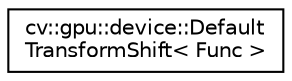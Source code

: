 digraph "Graphical Class Hierarchy"
{
 // LATEX_PDF_SIZE
  edge [fontname="Helvetica",fontsize="10",labelfontname="Helvetica",labelfontsize="10"];
  node [fontname="Helvetica",fontsize="10",shape=record];
  rankdir="LR";
  Node0 [label="cv::gpu::device::Default\lTransformShift\< Func \>",height=0.2,width=0.4,color="black", fillcolor="white", style="filled",URL="$structcv_1_1gpu_1_1device_1_1_default_transform_shift.html",tooltip=" "];
}
